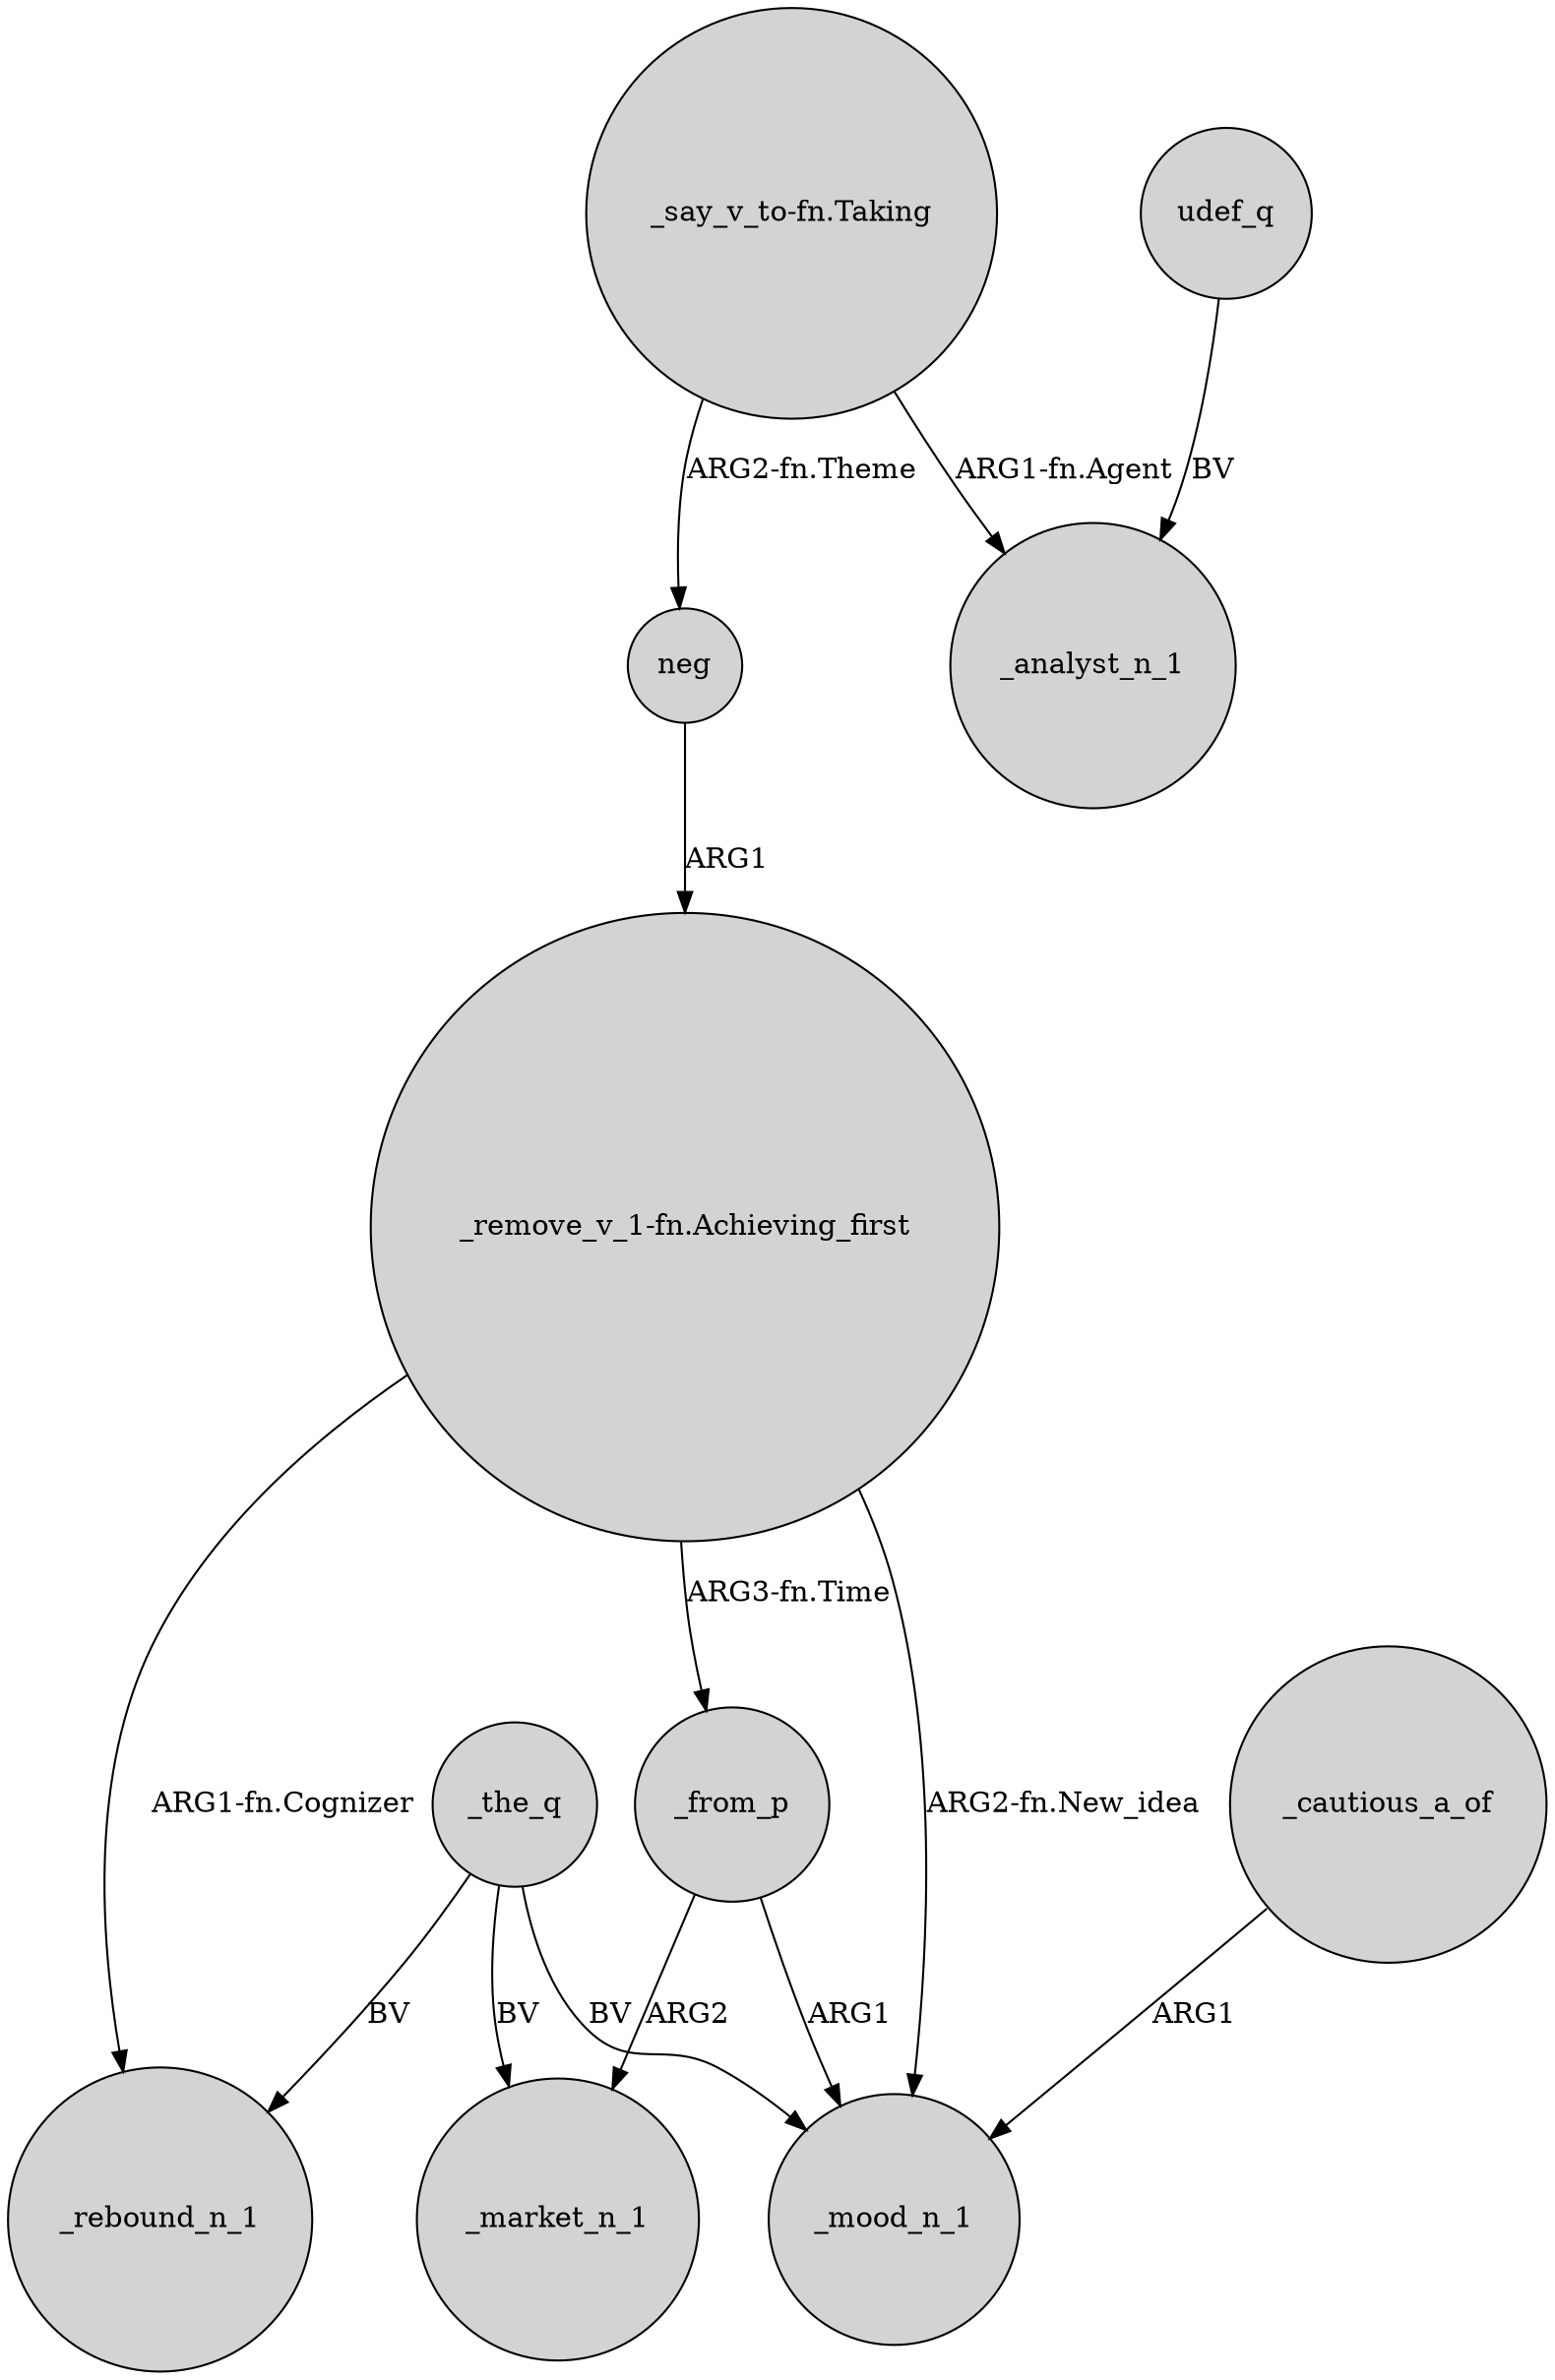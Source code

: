digraph {
	node [shape=circle style=filled]
	_the_q -> _mood_n_1 [label=BV]
	"_say_v_to-fn.Taking" -> _analyst_n_1 [label="ARG1-fn.Agent"]
	_from_p -> _market_n_1 [label=ARG2]
	"_remove_v_1-fn.Achieving_first" -> _from_p [label="ARG3-fn.Time"]
	_from_p -> _mood_n_1 [label=ARG1]
	neg -> "_remove_v_1-fn.Achieving_first" [label=ARG1]
	"_say_v_to-fn.Taking" -> neg [label="ARG2-fn.Theme"]
	udef_q -> _analyst_n_1 [label=BV]
	"_remove_v_1-fn.Achieving_first" -> _mood_n_1 [label="ARG2-fn.New_idea"]
	_the_q -> _market_n_1 [label=BV]
	"_remove_v_1-fn.Achieving_first" -> _rebound_n_1 [label="ARG1-fn.Cognizer"]
	_the_q -> _rebound_n_1 [label=BV]
	_cautious_a_of -> _mood_n_1 [label=ARG1]
}
